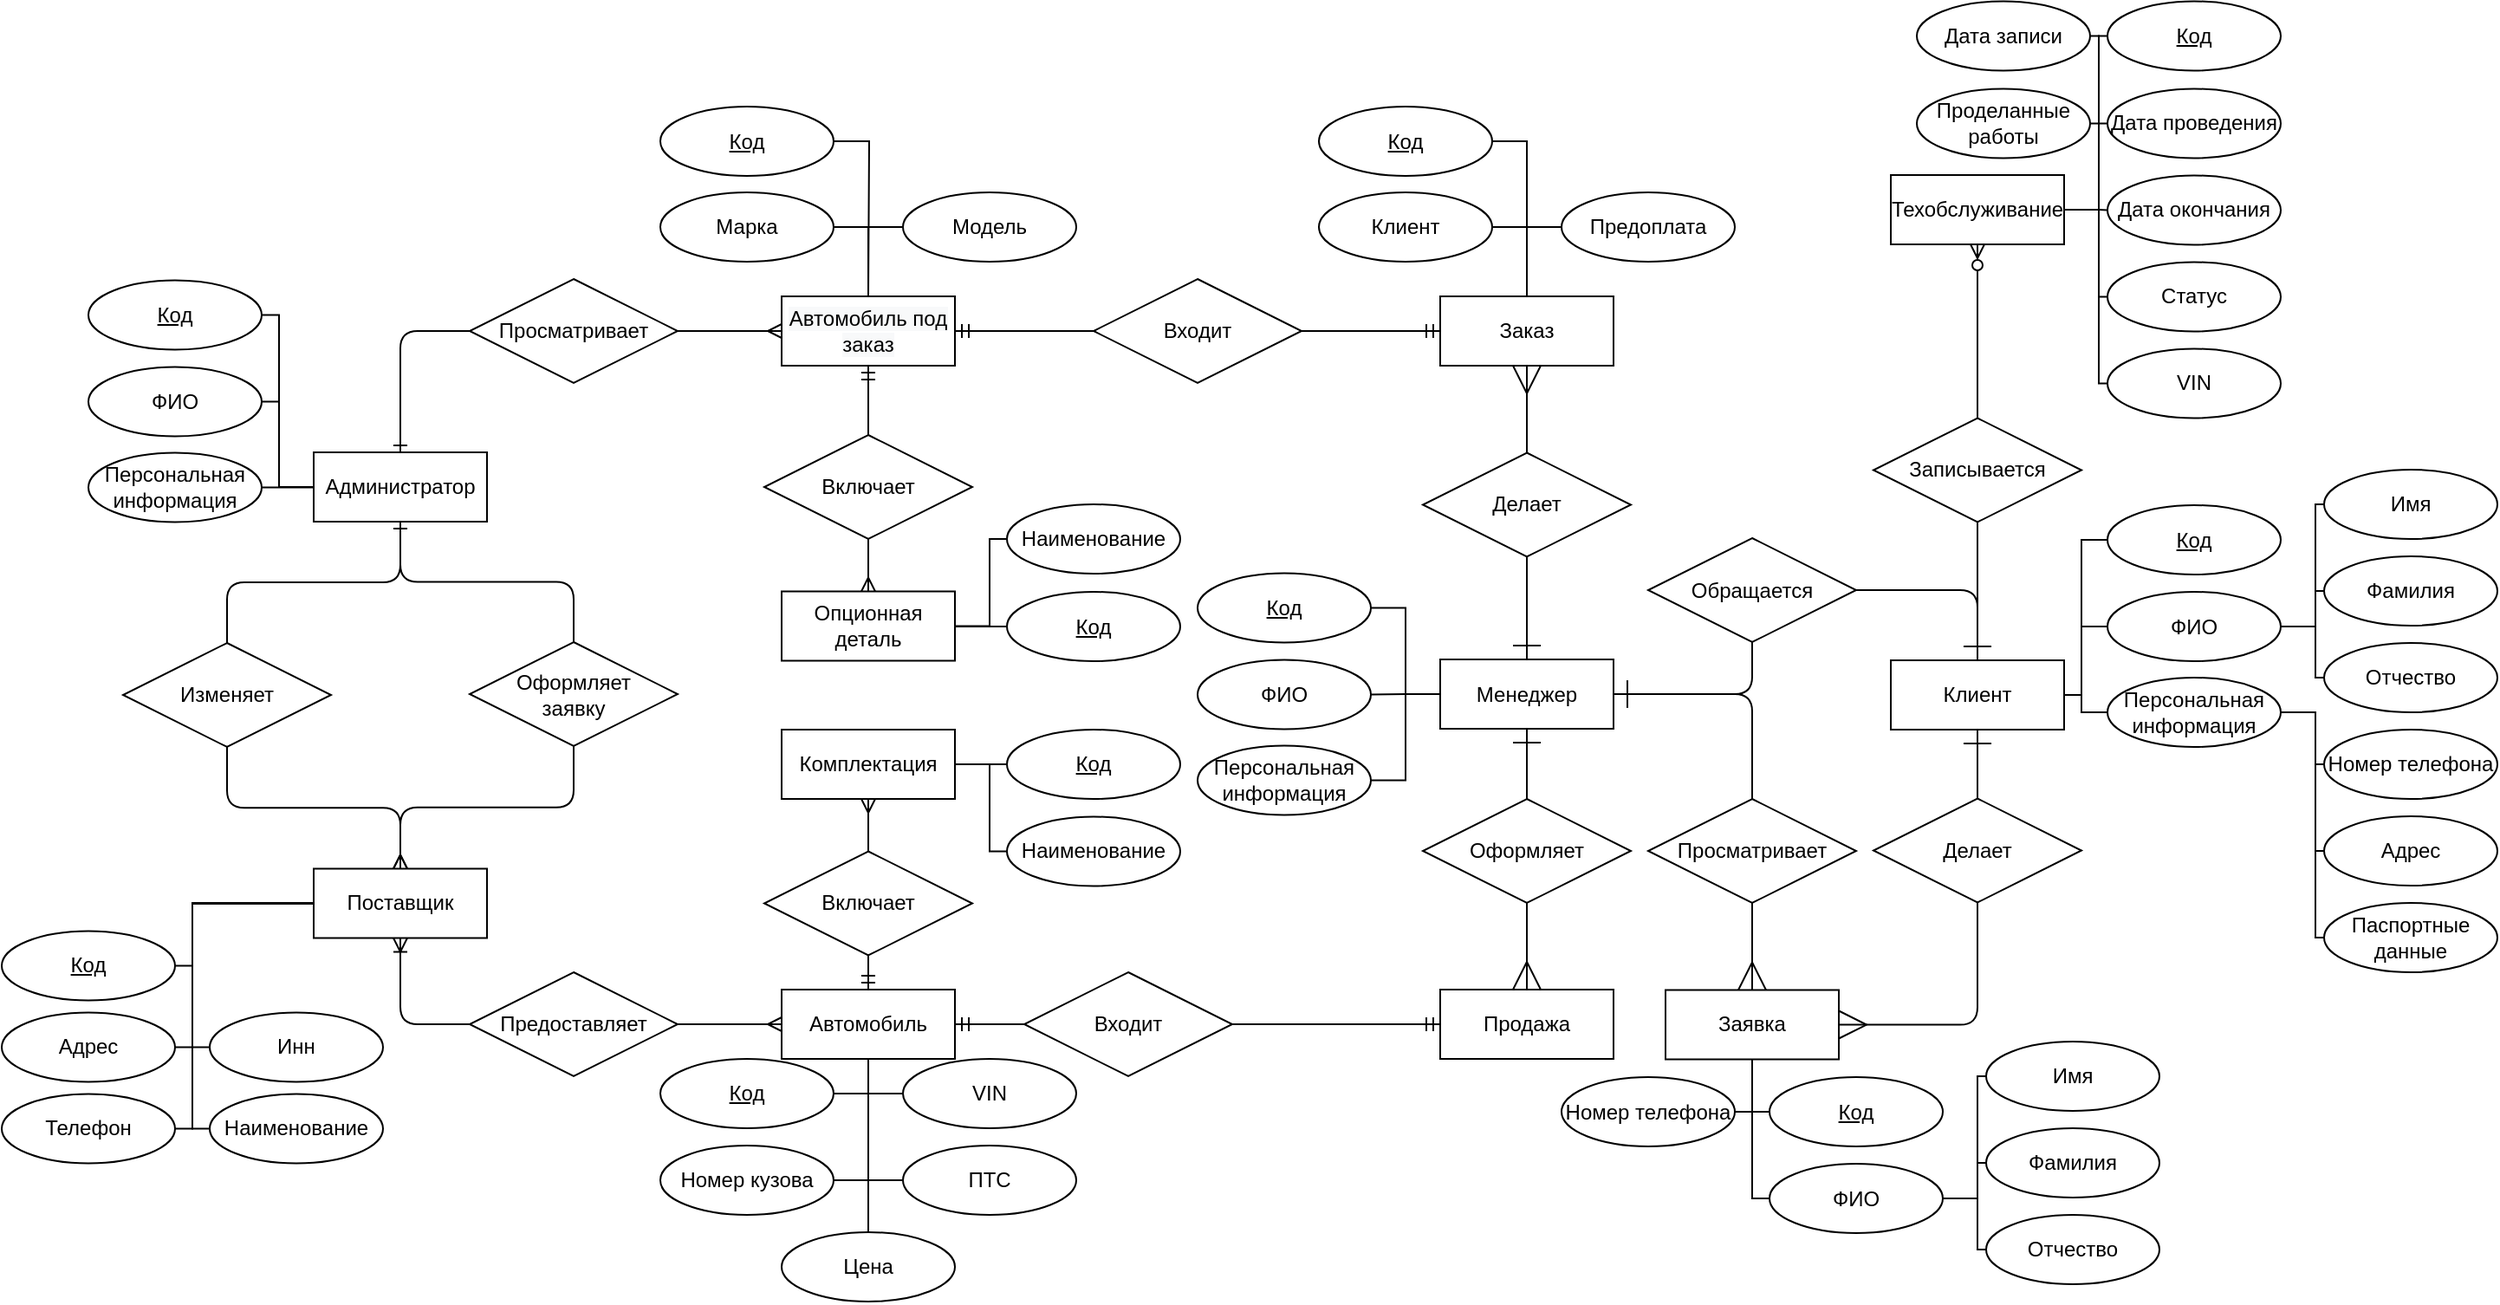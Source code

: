 <mxfile version="15.4.0" type="device"><diagram id="ALWnFSFDxSI6mUtTBAko" name="Страница 1"><mxGraphModel dx="331" dy="187" grid="1" gridSize="10" guides="1" tooltips="1" connect="1" arrows="1" fold="1" page="1" pageScale="1" pageWidth="1169" pageHeight="827" math="0" shadow="0"><root><mxCell id="0"/><mxCell id="1" parent="0"/><mxCell id="SjmI8JbHeb7wTxhlnqK1-2" value="Продажа" style="whiteSpace=wrap;html=1;align=center;" parent="1" vertex="1"><mxGeometry x="850" y="620" width="100" height="40" as="geometry"/></mxCell><mxCell id="SjmI8JbHeb7wTxhlnqK1-3" value="Автомобиль" style="whiteSpace=wrap;html=1;align=center;" parent="1" vertex="1"><mxGeometry x="470" y="620" width="100" height="40" as="geometry"/></mxCell><mxCell id="SjmI8JbHeb7wTxhlnqK1-4" value="Клиент" style="whiteSpace=wrap;html=1;align=center;" parent="1" vertex="1"><mxGeometry x="1110" y="430" width="100" height="40" as="geometry"/></mxCell><mxCell id="KIHThyB-hBRZf2NP37W9-91" value="" style="edgeStyle=orthogonalEdgeStyle;rounded=0;orthogonalLoop=1;jettySize=auto;html=1;endArrow=none;endFill=0;startSize=14;endSize=14;sourcePerimeterSpacing=8;targetPerimeterSpacing=8;strokeColor=default;exitX=0;exitY=0.5;exitDx=0;exitDy=0;entryX=1;entryY=0.5;entryDx=0;entryDy=0;" parent="1" source="SjmI8JbHeb7wTxhlnqK1-5" target="KIHThyB-hBRZf2NP37W9-90" edge="1"><mxGeometry relative="1" as="geometry"/></mxCell><mxCell id="KIHThyB-hBRZf2NP37W9-92" style="edgeStyle=orthogonalEdgeStyle;rounded=0;orthogonalLoop=1;jettySize=auto;html=1;endArrow=none;endFill=0;startSize=14;endSize=14;sourcePerimeterSpacing=8;targetPerimeterSpacing=8;strokeColor=default;entryX=1;entryY=0.5;entryDx=0;entryDy=0;exitX=0;exitY=0.5;exitDx=0;exitDy=0;" parent="1" source="SjmI8JbHeb7wTxhlnqK1-5" target="KIHThyB-hBRZf2NP37W9-88" edge="1"><mxGeometry relative="1" as="geometry"><mxPoint x="830" y="490" as="targetPoint"/></mxGeometry></mxCell><mxCell id="KIHThyB-hBRZf2NP37W9-93" style="edgeStyle=orthogonalEdgeStyle;rounded=0;orthogonalLoop=1;jettySize=auto;html=1;endArrow=none;endFill=0;startSize=14;endSize=14;sourcePerimeterSpacing=8;targetPerimeterSpacing=8;strokeColor=default;entryX=1;entryY=0.5;entryDx=0;entryDy=0;exitX=0;exitY=0.5;exitDx=0;exitDy=0;" parent="1" source="SjmI8JbHeb7wTxhlnqK1-5" target="KIHThyB-hBRZf2NP37W9-89" edge="1"><mxGeometry relative="1" as="geometry"><mxPoint x="830" y="430" as="targetPoint"/></mxGeometry></mxCell><mxCell id="SjmI8JbHeb7wTxhlnqK1-5" value="Менеджер" style="whiteSpace=wrap;html=1;align=center;" parent="1" vertex="1"><mxGeometry x="850" y="429.5" width="100" height="40" as="geometry"/></mxCell><mxCell id="SjmI8JbHeb7wTxhlnqK1-8" value="Опционная деталь" style="whiteSpace=wrap;html=1;align=center;" parent="1" vertex="1"><mxGeometry x="470" y="390.25" width="100" height="40" as="geometry"/></mxCell><mxCell id="SjmI8JbHeb7wTxhlnqK1-9" value="Поставщик" style="whiteSpace=wrap;html=1;align=center;" parent="1" vertex="1"><mxGeometry x="200" y="550.25" width="100" height="40" as="geometry"/></mxCell><mxCell id="SjmI8JbHeb7wTxhlnqK1-10" value="Администратор" style="whiteSpace=wrap;html=1;align=center;" parent="1" vertex="1"><mxGeometry x="200" y="310" width="100" height="40" as="geometry"/></mxCell><mxCell id="SjmI8JbHeb7wTxhlnqK1-11" value="Комплектация" style="whiteSpace=wrap;html=1;align=center;" parent="1" vertex="1"><mxGeometry x="470" y="470" width="100" height="40" as="geometry"/></mxCell><mxCell id="SjmI8JbHeb7wTxhlnqK1-13" value="Включает" style="shape=rhombus;perimeter=rhombusPerimeter;whiteSpace=wrap;html=1;align=center;" parent="1" vertex="1"><mxGeometry x="460" y="300" width="120" height="60" as="geometry"/></mxCell><mxCell id="SjmI8JbHeb7wTxhlnqK1-14" style="edgeStyle=orthogonalEdgeStyle;rounded=0;orthogonalLoop=1;jettySize=auto;html=1;entryX=0;entryY=0.5;entryDx=0;entryDy=0;startArrow=none;startFill=0;endArrow=none;endFill=0;" parent="1" source="SjmI8JbHeb7wTxhlnqK1-21" target="SjmI8JbHeb7wTxhlnqK1-28" edge="1"><mxGeometry relative="1" as="geometry"><Array as="points"><mxPoint x="1230" y="170"/><mxPoint x="1230" y="70"/></Array></mxGeometry></mxCell><mxCell id="SjmI8JbHeb7wTxhlnqK1-15" style="edgeStyle=orthogonalEdgeStyle;rounded=0;orthogonalLoop=1;jettySize=auto;html=1;entryX=0;entryY=0.5;entryDx=0;entryDy=0;startArrow=none;startFill=0;endArrow=none;endFill=0;" parent="1" source="SjmI8JbHeb7wTxhlnqK1-21" target="SjmI8JbHeb7wTxhlnqK1-26" edge="1"><mxGeometry relative="1" as="geometry"><Array as="points"><mxPoint x="1230" y="170"/><mxPoint x="1230" y="120"/></Array></mxGeometry></mxCell><mxCell id="SjmI8JbHeb7wTxhlnqK1-16" style="edgeStyle=orthogonalEdgeStyle;rounded=0;orthogonalLoop=1;jettySize=auto;html=1;startArrow=none;startFill=0;endArrow=none;endFill=0;" parent="1" source="SjmI8JbHeb7wTxhlnqK1-21" target="SjmI8JbHeb7wTxhlnqK1-27" edge="1"><mxGeometry relative="1" as="geometry"/></mxCell><mxCell id="SjmI8JbHeb7wTxhlnqK1-17" style="edgeStyle=orthogonalEdgeStyle;rounded=0;orthogonalLoop=1;jettySize=auto;html=1;entryX=0;entryY=0.5;entryDx=0;entryDy=0;startArrow=none;startFill=0;endArrow=none;endFill=0;" parent="1" source="SjmI8JbHeb7wTxhlnqK1-21" target="SjmI8JbHeb7wTxhlnqK1-24" edge="1"><mxGeometry relative="1" as="geometry"><Array as="points"><mxPoint x="1230" y="170"/><mxPoint x="1230" y="220"/></Array></mxGeometry></mxCell><mxCell id="SjmI8JbHeb7wTxhlnqK1-18" style="edgeStyle=orthogonalEdgeStyle;rounded=0;orthogonalLoop=1;jettySize=auto;html=1;entryX=0;entryY=0.5;entryDx=0;entryDy=0;startArrow=none;startFill=0;endArrow=none;endFill=0;" parent="1" source="SjmI8JbHeb7wTxhlnqK1-21" target="SjmI8JbHeb7wTxhlnqK1-25" edge="1"><mxGeometry relative="1" as="geometry"><Array as="points"><mxPoint x="1230" y="170"/><mxPoint x="1230" y="270"/></Array></mxGeometry></mxCell><mxCell id="SjmI8JbHeb7wTxhlnqK1-19" style="edgeStyle=orthogonalEdgeStyle;rounded=0;orthogonalLoop=1;jettySize=auto;html=1;entryX=1;entryY=0.5;entryDx=0;entryDy=0;startArrow=none;startFill=0;endArrow=none;endFill=0;" parent="1" source="SjmI8JbHeb7wTxhlnqK1-21" target="SjmI8JbHeb7wTxhlnqK1-29" edge="1"><mxGeometry relative="1" as="geometry"><Array as="points"><mxPoint x="1230" y="170"/><mxPoint x="1230" y="120"/></Array></mxGeometry></mxCell><mxCell id="SjmI8JbHeb7wTxhlnqK1-20" style="edgeStyle=orthogonalEdgeStyle;rounded=0;orthogonalLoop=1;jettySize=auto;html=1;entryX=1;entryY=0.5;entryDx=0;entryDy=0;endArrow=none;endFill=0;" parent="1" source="SjmI8JbHeb7wTxhlnqK1-21" target="SjmI8JbHeb7wTxhlnqK1-30" edge="1"><mxGeometry relative="1" as="geometry"><Array as="points"><mxPoint x="1230" y="170"/><mxPoint x="1230" y="70"/></Array></mxGeometry></mxCell><mxCell id="SjmI8JbHeb7wTxhlnqK1-21" value="Техобслуживание" style="whiteSpace=wrap;html=1;align=center;" parent="1" vertex="1"><mxGeometry x="1110" y="150" width="100" height="40" as="geometry"/></mxCell><mxCell id="SjmI8JbHeb7wTxhlnqK1-22" value="Записывается" style="shape=rhombus;perimeter=rhombusPerimeter;whiteSpace=wrap;html=1;align=center;" parent="1" vertex="1"><mxGeometry x="1100" y="290.25" width="120" height="60" as="geometry"/></mxCell><mxCell id="SjmI8JbHeb7wTxhlnqK1-24" value="Статус" style="ellipse;whiteSpace=wrap;html=1;align=center;" parent="1" vertex="1"><mxGeometry x="1235" y="200.25" width="100" height="40" as="geometry"/></mxCell><mxCell id="SjmI8JbHeb7wTxhlnqK1-25" value="VIN" style="ellipse;whiteSpace=wrap;html=1;align=center;" parent="1" vertex="1"><mxGeometry x="1235" y="250.25" width="100" height="40" as="geometry"/></mxCell><mxCell id="SjmI8JbHeb7wTxhlnqK1-26" value="Дата проведения" style="ellipse;whiteSpace=wrap;html=1;align=center;" parent="1" vertex="1"><mxGeometry x="1235" y="100.25" width="100" height="40" as="geometry"/></mxCell><mxCell id="SjmI8JbHeb7wTxhlnqK1-27" value="Дата окончания" style="ellipse;whiteSpace=wrap;html=1;align=center;" parent="1" vertex="1"><mxGeometry x="1235" y="150.25" width="100" height="40" as="geometry"/></mxCell><mxCell id="SjmI8JbHeb7wTxhlnqK1-28" value="Код" style="ellipse;whiteSpace=wrap;html=1;align=center;fontStyle=4;" parent="1" vertex="1"><mxGeometry x="1235" y="49.75" width="100" height="40" as="geometry"/></mxCell><mxCell id="SjmI8JbHeb7wTxhlnqK1-29" value="Проделанные работы" style="ellipse;whiteSpace=wrap;html=1;align=center;" parent="1" vertex="1"><mxGeometry x="1125" y="100.25" width="100" height="40" as="geometry"/></mxCell><mxCell id="SjmI8JbHeb7wTxhlnqK1-30" value="Дата записи" style="ellipse;whiteSpace=wrap;html=1;align=center;" parent="1" vertex="1"><mxGeometry x="1125" y="49.75" width="100" height="40" as="geometry"/></mxCell><mxCell id="SjmI8JbHeb7wTxhlnqK1-33" value="Входит" style="shape=rhombus;perimeter=rhombusPerimeter;whiteSpace=wrap;html=1;align=center;" parent="1" vertex="1"><mxGeometry x="610" y="610" width="120" height="60" as="geometry"/></mxCell><mxCell id="SjmI8JbHeb7wTxhlnqK1-34" value="" style="edgeStyle=entityRelationEdgeStyle;fontSize=12;html=1;endArrow=ERmandOne;entryX=1;entryY=0.5;entryDx=0;entryDy=0;exitX=0;exitY=0.5;exitDx=0;exitDy=0;" parent="1" source="SjmI8JbHeb7wTxhlnqK1-33" target="SjmI8JbHeb7wTxhlnqK1-3" edge="1"><mxGeometry width="100" height="100" relative="1" as="geometry"><mxPoint x="670" y="844" as="sourcePoint"/><mxPoint x="770" y="744" as="targetPoint"/></mxGeometry></mxCell><mxCell id="SjmI8JbHeb7wTxhlnqK1-35" value="" style="edgeStyle=entityRelationEdgeStyle;fontSize=12;html=1;endArrow=ERmandOne;entryX=0;entryY=0.5;entryDx=0;entryDy=0;exitX=1;exitY=0.5;exitDx=0;exitDy=0;" parent="1" source="SjmI8JbHeb7wTxhlnqK1-33" target="SjmI8JbHeb7wTxhlnqK1-2" edge="1"><mxGeometry width="100" height="100" relative="1" as="geometry"><mxPoint x="680" y="670.25" as="sourcePoint"/><mxPoint x="780" y="570.25" as="targetPoint"/></mxGeometry></mxCell><mxCell id="SjmI8JbHeb7wTxhlnqK1-36" value="Заказ" style="whiteSpace=wrap;html=1;align=center;" parent="1" vertex="1"><mxGeometry x="850" y="220" width="100" height="40" as="geometry"/></mxCell><mxCell id="SjmI8JbHeb7wTxhlnqK1-37" value="&#10;&#10;&lt;span style=&quot;color: rgb(0, 0, 0); font-family: helvetica; font-size: 12px; font-style: normal; font-weight: 400; letter-spacing: normal; text-align: center; text-indent: 0px; text-transform: none; word-spacing: 0px; background-color: rgb(248, 249, 250); display: inline; float: none;&quot;&gt;Автомобиль под заказ&lt;/span&gt;&#10;&#10;" style="whiteSpace=wrap;html=1;align=center;" parent="1" vertex="1"><mxGeometry x="470" y="220" width="100" height="40" as="geometry"/></mxCell><mxCell id="SjmI8JbHeb7wTxhlnqK1-38" value="Входит" style="shape=rhombus;perimeter=rhombusPerimeter;whiteSpace=wrap;html=1;align=center;" parent="1" vertex="1"><mxGeometry x="650" y="210" width="120" height="60" as="geometry"/></mxCell><mxCell id="SjmI8JbHeb7wTxhlnqK1-39" value="" style="edgeStyle=entityRelationEdgeStyle;fontSize=12;html=1;endArrow=ERmandOne;entryX=1;entryY=0.5;entryDx=0;entryDy=0;exitX=0;exitY=0.5;exitDx=0;exitDy=0;" parent="1" source="SjmI8JbHeb7wTxhlnqK1-38" target="SjmI8JbHeb7wTxhlnqK1-37" edge="1"><mxGeometry width="100" height="100" relative="1" as="geometry"><mxPoint x="675" y="384" as="sourcePoint"/><mxPoint x="775" y="284" as="targetPoint"/></mxGeometry></mxCell><mxCell id="SjmI8JbHeb7wTxhlnqK1-40" value="" style="edgeStyle=orthogonalEdgeStyle;fontSize=12;html=1;endArrow=ERmandOne;entryX=0;entryY=0.5;entryDx=0;entryDy=0;exitX=1;exitY=0.5;exitDx=0;exitDy=0;" parent="1" source="SjmI8JbHeb7wTxhlnqK1-38" target="SjmI8JbHeb7wTxhlnqK1-36" edge="1"><mxGeometry width="100" height="100" relative="1" as="geometry"><mxPoint x="685" y="394" as="sourcePoint"/><mxPoint x="785" y="294" as="targetPoint"/></mxGeometry></mxCell><mxCell id="SjmI8JbHeb7wTxhlnqK1-41" value="" style="fontSize=12;html=1;endArrow=ERmandOne;exitX=0.5;exitY=0;exitDx=0;exitDy=0;entryX=0.5;entryY=1;entryDx=0;entryDy=0;" parent="1" source="SjmI8JbHeb7wTxhlnqK1-13" target="SjmI8JbHeb7wTxhlnqK1-37" edge="1"><mxGeometry width="100" height="100" relative="1" as="geometry"><mxPoint x="430" y="239.5" as="sourcePoint"/><mxPoint x="440" y="286.25" as="targetPoint"/></mxGeometry></mxCell><mxCell id="SjmI8JbHeb7wTxhlnqK1-42" value="" style="fontSize=12;html=1;endArrow=ERmany;entryX=0.5;entryY=0;entryDx=0;entryDy=0;exitX=0.5;exitY=1;exitDx=0;exitDy=0;" parent="1" source="SjmI8JbHeb7wTxhlnqK1-13" target="SjmI8JbHeb7wTxhlnqK1-8" edge="1"><mxGeometry width="100" height="100" relative="1" as="geometry"><mxPoint x="270" y="396.25" as="sourcePoint"/><mxPoint x="370" y="296.25" as="targetPoint"/></mxGeometry></mxCell><mxCell id="SjmI8JbHeb7wTxhlnqK1-43" value="Включает" style="shape=rhombus;perimeter=rhombusPerimeter;whiteSpace=wrap;html=1;align=center;" parent="1" vertex="1"><mxGeometry x="460" y="540.25" width="120" height="60" as="geometry"/></mxCell><mxCell id="SjmI8JbHeb7wTxhlnqK1-44" value="" style="fontSize=12;html=1;endArrow=ERmandOne;exitX=0.5;exitY=1;exitDx=0;exitDy=0;entryX=0.5;entryY=0;entryDx=0;entryDy=0;" parent="1" source="SjmI8JbHeb7wTxhlnqK1-43" target="SjmI8JbHeb7wTxhlnqK1-3" edge="1"><mxGeometry width="100" height="100" relative="1" as="geometry"><mxPoint x="240" y="493.25" as="sourcePoint"/><mxPoint x="330" y="513.75" as="targetPoint"/></mxGeometry></mxCell><mxCell id="SjmI8JbHeb7wTxhlnqK1-45" value="" style="fontSize=12;html=1;endArrow=ERmany;entryX=0.5;entryY=1;entryDx=0;entryDy=0;exitX=0.5;exitY=0;exitDx=0;exitDy=0;" parent="1" source="SjmI8JbHeb7wTxhlnqK1-43" target="SjmI8JbHeb7wTxhlnqK1-11" edge="1"><mxGeometry width="100" height="100" relative="1" as="geometry"><mxPoint x="230" y="530" as="sourcePoint"/><mxPoint x="330" y="670" as="targetPoint"/></mxGeometry></mxCell><mxCell id="SjmI8JbHeb7wTxhlnqK1-46" value="Просматривает" style="shape=rhombus;perimeter=rhombusPerimeter;whiteSpace=wrap;html=1;align=center;" parent="1" vertex="1"><mxGeometry x="290" y="210" width="120" height="60" as="geometry"/></mxCell><mxCell id="SjmI8JbHeb7wTxhlnqK1-47" value="Оформляет&lt;br&gt;заявку" style="shape=rhombus;perimeter=rhombusPerimeter;whiteSpace=wrap;html=1;align=center;" parent="1" vertex="1"><mxGeometry x="290" y="419.5" width="120" height="60" as="geometry"/></mxCell><mxCell id="SjmI8JbHeb7wTxhlnqK1-48" value="Изменяет" style="shape=rhombus;perimeter=rhombusPerimeter;whiteSpace=wrap;html=1;align=center;" parent="1" vertex="1"><mxGeometry x="90" y="420" width="120" height="60" as="geometry"/></mxCell><mxCell id="SjmI8JbHeb7wTxhlnqK1-49" value="Предоставляет" style="shape=rhombus;perimeter=rhombusPerimeter;whiteSpace=wrap;html=1;align=center;" parent="1" vertex="1"><mxGeometry x="290" y="610" width="120" height="60" as="geometry"/></mxCell><mxCell id="SjmI8JbHeb7wTxhlnqK1-50" value="" style="edgeStyle=orthogonalEdgeStyle;fontSize=12;html=1;endArrow=ERoneToMany;entryX=0.5;entryY=1;entryDx=0;entryDy=0;exitX=0;exitY=0.5;exitDx=0;exitDy=0;" parent="1" source="SjmI8JbHeb7wTxhlnqK1-49" target="SjmI8JbHeb7wTxhlnqK1-9" edge="1"><mxGeometry width="100" height="100" relative="1" as="geometry"><mxPoint x="10" y="710" as="sourcePoint"/><mxPoint x="110" y="610" as="targetPoint"/></mxGeometry></mxCell><mxCell id="SjmI8JbHeb7wTxhlnqK1-51" value="" style="edgeStyle=orthogonalEdgeStyle;fontSize=12;html=1;endArrow=ERone;endFill=1;entryX=0.5;entryY=1;entryDx=0;entryDy=0;exitX=0.5;exitY=0;exitDx=0;exitDy=0;" parent="1" source="SjmI8JbHeb7wTxhlnqK1-48" target="SjmI8JbHeb7wTxhlnqK1-10" edge="1"><mxGeometry width="100" height="100" relative="1" as="geometry"><mxPoint x="160" y="419.75" as="sourcePoint"/><mxPoint x="260" y="319.75" as="targetPoint"/></mxGeometry></mxCell><mxCell id="SjmI8JbHeb7wTxhlnqK1-52" value="" style="edgeStyle=orthogonalEdgeStyle;fontSize=12;html=1;endArrow=ERone;endFill=1;entryX=0.5;entryY=1;entryDx=0;entryDy=0;" parent="1" source="SjmI8JbHeb7wTxhlnqK1-47" target="SjmI8JbHeb7wTxhlnqK1-10" edge="1"><mxGeometry width="100" height="100" relative="1" as="geometry"><mxPoint x="160" y="430" as="sourcePoint"/><mxPoint x="260" y="309.75" as="targetPoint"/></mxGeometry></mxCell><mxCell id="SjmI8JbHeb7wTxhlnqK1-54" value="" style="fontSize=12;html=1;endArrow=ERmany;entryX=0.5;entryY=0;entryDx=0;entryDy=0;exitX=0.5;exitY=1;exitDx=0;exitDy=0;edgeStyle=orthogonalEdgeStyle;" parent="1" source="SjmI8JbHeb7wTxhlnqK1-48" target="SjmI8JbHeb7wTxhlnqK1-9" edge="1"><mxGeometry width="100" height="100" relative="1" as="geometry"><mxPoint x="70" y="589.75" as="sourcePoint"/><mxPoint x="170" y="489.75" as="targetPoint"/></mxGeometry></mxCell><mxCell id="SjmI8JbHeb7wTxhlnqK1-55" value="" style="fontSize=12;html=1;endArrow=ERmany;exitX=0.5;exitY=1;exitDx=0;exitDy=0;edgeStyle=orthogonalEdgeStyle;entryX=0.5;entryY=0;entryDx=0;entryDy=0;" parent="1" source="SjmI8JbHeb7wTxhlnqK1-47" target="SjmI8JbHeb7wTxhlnqK1-9" edge="1"><mxGeometry width="100" height="100" relative="1" as="geometry"><mxPoint x="160" y="490" as="sourcePoint"/><mxPoint x="340" y="539.75" as="targetPoint"/></mxGeometry></mxCell><mxCell id="SjmI8JbHeb7wTxhlnqK1-56" value="" style="edgeStyle=orthogonalEdgeStyle;fontSize=12;html=1;endArrow=ERone;endFill=1;entryX=0.5;entryY=0;entryDx=0;entryDy=0;exitX=0;exitY=0.5;exitDx=0;exitDy=0;" parent="1" source="SjmI8JbHeb7wTxhlnqK1-46" target="SjmI8JbHeb7wTxhlnqK1-10" edge="1"><mxGeometry width="100" height="100" relative="1" as="geometry"><mxPoint x="220" y="389.75" as="sourcePoint"/><mxPoint x="120" y="270" as="targetPoint"/></mxGeometry></mxCell><mxCell id="SjmI8JbHeb7wTxhlnqK1-57" value="" style="fontSize=12;html=1;endArrow=ERmany;exitX=1;exitY=0.5;exitDx=0;exitDy=0;edgeStyle=orthogonalEdgeStyle;entryX=0;entryY=0.5;entryDx=0;entryDy=0;" parent="1" source="SjmI8JbHeb7wTxhlnqK1-46" target="SjmI8JbHeb7wTxhlnqK1-37" edge="1"><mxGeometry width="100" height="100" relative="1" as="geometry"><mxPoint x="480" y="284.75" as="sourcePoint"/><mxPoint x="380" y="375.25" as="targetPoint"/></mxGeometry></mxCell><mxCell id="SjmI8JbHeb7wTxhlnqK1-58" value="" style="fontSize=12;html=1;endArrow=ERmany;exitX=1;exitY=0.5;exitDx=0;exitDy=0;edgeStyle=orthogonalEdgeStyle;entryX=0;entryY=0.5;entryDx=0;entryDy=0;" parent="1" source="SjmI8JbHeb7wTxhlnqK1-49" target="SjmI8JbHeb7wTxhlnqK1-3" edge="1"><mxGeometry width="100" height="100" relative="1" as="geometry"><mxPoint x="350" y="639.5" as="sourcePoint"/><mxPoint x="440" y="639.5" as="targetPoint"/></mxGeometry></mxCell><mxCell id="KIHThyB-hBRZf2NP37W9-1" value="Оформляет" style="shape=rhombus;perimeter=rhombusPerimeter;whiteSpace=wrap;html=1;align=center;hachureGap=4;pointerEvents=0;" parent="1" vertex="1"><mxGeometry x="840" y="510" width="120" height="60" as="geometry"/></mxCell><mxCell id="KIHThyB-hBRZf2NP37W9-2" value="Делает" style="shape=rhombus;perimeter=rhombusPerimeter;whiteSpace=wrap;html=1;align=center;hachureGap=4;pointerEvents=0;" parent="1" vertex="1"><mxGeometry x="840" y="310.25" width="120" height="60" as="geometry"/></mxCell><mxCell id="KIHThyB-hBRZf2NP37W9-3" value="Обращается" style="shape=rhombus;perimeter=rhombusPerimeter;whiteSpace=wrap;html=1;align=center;hachureGap=4;pointerEvents=0;" parent="1" vertex="1"><mxGeometry x="970" y="359.5" width="120" height="60" as="geometry"/></mxCell><mxCell id="KIHThyB-hBRZf2NP37W9-4" value="Просматривает" style="shape=rhombus;perimeter=rhombusPerimeter;whiteSpace=wrap;html=1;align=center;hachureGap=4;pointerEvents=0;" parent="1" vertex="1"><mxGeometry x="970" y="510" width="120" height="60" as="geometry"/></mxCell><mxCell id="KIHThyB-hBRZf2NP37W9-5" value="Делает" style="shape=rhombus;perimeter=rhombusPerimeter;whiteSpace=wrap;html=1;align=center;hachureGap=4;pointerEvents=0;" parent="1" vertex="1"><mxGeometry x="1100" y="509.75" width="120" height="60" as="geometry"/></mxCell><mxCell id="KIHThyB-hBRZf2NP37W9-6" value="Заявка" style="whiteSpace=wrap;html=1;align=center;hachureGap=4;pointerEvents=0;" parent="1" vertex="1"><mxGeometry x="980" y="620.25" width="100" height="40" as="geometry"/></mxCell><mxCell id="KIHThyB-hBRZf2NP37W9-10" value="" style="fontSize=12;html=1;endArrow=ERone;endFill=1;startSize=14;endSize=14;sourcePerimeterSpacing=8;targetPerimeterSpacing=8;entryX=0.5;entryY=0;entryDx=0;entryDy=0;exitX=1;exitY=0.5;exitDx=0;exitDy=0;edgeStyle=orthogonalEdgeStyle;" parent="1" source="KIHThyB-hBRZf2NP37W9-3" target="SjmI8JbHeb7wTxhlnqK1-4" edge="1"><mxGeometry width="100" height="100" relative="1" as="geometry"><mxPoint x="1230" y="300" as="sourcePoint"/><mxPoint x="1330" y="200" as="targetPoint"/></mxGeometry></mxCell><mxCell id="KIHThyB-hBRZf2NP37W9-11" value="" style="edgeStyle=orthogonalEdgeStyle;fontSize=12;html=1;endArrow=ERone;endFill=1;startSize=14;endSize=14;sourcePerimeterSpacing=8;targetPerimeterSpacing=8;entryX=1;entryY=0.5;entryDx=0;entryDy=0;exitX=0.5;exitY=1;exitDx=0;exitDy=0;" parent="1" source="KIHThyB-hBRZf2NP37W9-3" target="SjmI8JbHeb7wTxhlnqK1-5" edge="1"><mxGeometry width="100" height="100" relative="1" as="geometry"><mxPoint x="1230" y="490" as="sourcePoint"/><mxPoint x="1330" y="390" as="targetPoint"/></mxGeometry></mxCell><mxCell id="KIHThyB-hBRZf2NP37W9-12" value="" style="fontSize=12;html=1;endArrow=ERzeroToMany;endFill=1;entryX=0.5;entryY=1;entryDx=0;entryDy=0;exitX=0.5;exitY=0;exitDx=0;exitDy=0;" parent="1" source="SjmI8JbHeb7wTxhlnqK1-22" target="SjmI8JbHeb7wTxhlnqK1-21" edge="1"><mxGeometry width="100" height="100" relative="1" as="geometry"><mxPoint x="1430" y="429.75" as="sourcePoint"/><mxPoint x="1360" y="429.75" as="targetPoint"/></mxGeometry></mxCell><mxCell id="KIHThyB-hBRZf2NP37W9-13" value="" style="fontSize=12;html=1;endArrow=ERone;endFill=1;startSize=14;endSize=14;sourcePerimeterSpacing=8;targetPerimeterSpacing=8;entryX=1;entryY=0.5;entryDx=0;entryDy=0;exitX=0.5;exitY=0;exitDx=0;exitDy=0;edgeStyle=orthogonalEdgeStyle;" parent="1" source="KIHThyB-hBRZf2NP37W9-4" target="SjmI8JbHeb7wTxhlnqK1-5" edge="1"><mxGeometry width="100" height="100" relative="1" as="geometry"><mxPoint x="1240" y="459.5" as="sourcePoint"/><mxPoint x="1010" y="459.5" as="targetPoint"/></mxGeometry></mxCell><mxCell id="KIHThyB-hBRZf2NP37W9-14" value="" style="fontSize=12;html=1;endArrow=ERone;endFill=1;startSize=14;endSize=14;sourcePerimeterSpacing=8;targetPerimeterSpacing=8;entryX=0.5;entryY=1;entryDx=0;entryDy=0;edgeStyle=orthogonalEdgeStyle;exitX=0.5;exitY=0;exitDx=0;exitDy=0;" parent="1" source="KIHThyB-hBRZf2NP37W9-1" target="SjmI8JbHeb7wTxhlnqK1-5" edge="1"><mxGeometry width="100" height="100" relative="1" as="geometry"><mxPoint x="810" y="510" as="sourcePoint"/><mxPoint x="960" y="459.5" as="targetPoint"/></mxGeometry></mxCell><mxCell id="KIHThyB-hBRZf2NP37W9-15" value="" style="fontSize=12;html=1;endArrow=ERone;endFill=1;startSize=14;endSize=14;sourcePerimeterSpacing=8;targetPerimeterSpacing=8;entryX=0.5;entryY=0;entryDx=0;entryDy=0;edgeStyle=orthogonalEdgeStyle;exitX=0.5;exitY=1;exitDx=0;exitDy=0;" parent="1" source="KIHThyB-hBRZf2NP37W9-2" target="SjmI8JbHeb7wTxhlnqK1-5" edge="1"><mxGeometry width="100" height="100" relative="1" as="geometry"><mxPoint x="910" y="540.25" as="sourcePoint"/><mxPoint x="910" y="479.5" as="targetPoint"/></mxGeometry></mxCell><mxCell id="KIHThyB-hBRZf2NP37W9-16" value="" style="fontSize=12;html=1;endArrow=ERmany;startSize=14;endSize=14;sourcePerimeterSpacing=8;targetPerimeterSpacing=8;exitX=0.5;exitY=1;exitDx=0;exitDy=0;entryX=0.5;entryY=0;entryDx=0;entryDy=0;" parent="1" source="KIHThyB-hBRZf2NP37W9-4" target="KIHThyB-hBRZf2NP37W9-6" edge="1"><mxGeometry width="100" height="100" relative="1" as="geometry"><mxPoint x="920" y="790.25" as="sourcePoint"/><mxPoint x="1020" y="690.25" as="targetPoint"/></mxGeometry></mxCell><mxCell id="KIHThyB-hBRZf2NP37W9-17" value="" style="fontSize=12;html=1;endArrow=ERmany;startSize=14;endSize=14;sourcePerimeterSpacing=8;targetPerimeterSpacing=8;entryX=1;entryY=0.5;entryDx=0;entryDy=0;exitX=0.5;exitY=1;exitDx=0;exitDy=0;edgeStyle=orthogonalEdgeStyle;" parent="1" source="KIHThyB-hBRZf2NP37W9-5" target="KIHThyB-hBRZf2NP37W9-6" edge="1"><mxGeometry width="100" height="100" relative="1" as="geometry"><mxPoint x="1230" y="710" as="sourcePoint"/><mxPoint x="1330" y="610" as="targetPoint"/></mxGeometry></mxCell><mxCell id="KIHThyB-hBRZf2NP37W9-18" value="" style="edgeStyle=orthogonalEdgeStyle;fontSize=12;html=1;endArrow=ERone;endFill=1;startSize=14;endSize=14;sourcePerimeterSpacing=8;targetPerimeterSpacing=8;entryX=0.5;entryY=1;entryDx=0;entryDy=0;exitX=0.5;exitY=0;exitDx=0;exitDy=0;" parent="1" source="KIHThyB-hBRZf2NP37W9-5" target="SjmI8JbHeb7wTxhlnqK1-4" edge="1"><mxGeometry width="100" height="100" relative="1" as="geometry"><mxPoint x="1270" y="460" as="sourcePoint"/><mxPoint x="1340" y="459.5" as="targetPoint"/></mxGeometry></mxCell><mxCell id="KIHThyB-hBRZf2NP37W9-19" value="" style="fontSize=12;html=1;endArrow=ERmany;startSize=14;endSize=14;sourcePerimeterSpacing=8;targetPerimeterSpacing=8;exitX=0.5;exitY=1;exitDx=0;exitDy=0;entryX=0.5;entryY=0;entryDx=0;entryDy=0;" parent="1" source="KIHThyB-hBRZf2NP37W9-1" target="SjmI8JbHeb7wTxhlnqK1-2" edge="1"><mxGeometry width="100" height="100" relative="1" as="geometry"><mxPoint x="1040" y="580" as="sourcePoint"/><mxPoint x="1040" y="630.25" as="targetPoint"/></mxGeometry></mxCell><mxCell id="KIHThyB-hBRZf2NP37W9-20" value="" style="fontSize=12;html=1;endArrow=ERmany;startSize=14;endSize=14;sourcePerimeterSpacing=8;targetPerimeterSpacing=8;exitX=0.5;exitY=0;exitDx=0;exitDy=0;entryX=0.5;entryY=1;entryDx=0;entryDy=0;" parent="1" source="KIHThyB-hBRZf2NP37W9-2" target="SjmI8JbHeb7wTxhlnqK1-36" edge="1"><mxGeometry width="100" height="100" relative="1" as="geometry"><mxPoint x="970" y="260" as="sourcePoint"/><mxPoint x="970" y="310.25" as="targetPoint"/></mxGeometry></mxCell><mxCell id="KIHThyB-hBRZf2NP37W9-21" value="" style="edgeStyle=orthogonalEdgeStyle;fontSize=12;html=1;endArrow=ERone;endFill=1;startSize=14;endSize=14;sourcePerimeterSpacing=8;targetPerimeterSpacing=8;entryX=0.5;entryY=0;entryDx=0;entryDy=0;exitX=0.5;exitY=1;exitDx=0;exitDy=0;" parent="1" source="SjmI8JbHeb7wTxhlnqK1-22" target="SjmI8JbHeb7wTxhlnqK1-4" edge="1"><mxGeometry width="100" height="100" relative="1" as="geometry"><mxPoint x="1220" y="519.75" as="sourcePoint"/><mxPoint x="1220" y="360" as="targetPoint"/></mxGeometry></mxCell><mxCell id="KIHThyB-hBRZf2NP37W9-30" style="edgeStyle=orthogonalEdgeStyle;rounded=0;orthogonalLoop=1;jettySize=auto;html=1;endArrow=none;endFill=0;startSize=14;endSize=14;sourcePerimeterSpacing=8;targetPerimeterSpacing=8;strokeColor=default;exitX=0;exitY=0.5;exitDx=0;exitDy=0;entryX=0;entryY=0.5;entryDx=0;entryDy=0;" parent="1" source="KIHThyB-hBRZf2NP37W9-23" target="SjmI8JbHeb7wTxhlnqK1-9" edge="1"><mxGeometry relative="1" as="geometry"><mxPoint x="140" y="610" as="targetPoint"/><Array as="points"><mxPoint x="130" y="653"/><mxPoint x="130" y="570"/></Array></mxGeometry></mxCell><mxCell id="KIHThyB-hBRZf2NP37W9-23" value="Инн" style="ellipse;whiteSpace=wrap;html=1;align=center;" parent="1" vertex="1"><mxGeometry x="140" y="633.25" width="100" height="40" as="geometry"/></mxCell><mxCell id="KIHThyB-hBRZf2NP37W9-28" style="edgeStyle=orthogonalEdgeStyle;rounded=0;orthogonalLoop=1;jettySize=auto;html=1;endArrow=none;startSize=14;endSize=14;sourcePerimeterSpacing=8;targetPerimeterSpacing=8;strokeColor=default;endFill=0;exitX=1;exitY=0.5;exitDx=0;exitDy=0;entryX=0;entryY=0.5;entryDx=0;entryDy=0;" parent="1" source="KIHThyB-hBRZf2NP37W9-24" target="SjmI8JbHeb7wTxhlnqK1-9" edge="1"><mxGeometry relative="1" as="geometry"><Array as="points"><mxPoint x="130" y="606"/><mxPoint x="130" y="570"/></Array></mxGeometry></mxCell><mxCell id="KIHThyB-hBRZf2NP37W9-24" value="Код" style="ellipse;whiteSpace=wrap;html=1;align=center;fontStyle=4;" parent="1" vertex="1"><mxGeometry x="20" y="586.25" width="100" height="40" as="geometry"/></mxCell><mxCell id="KIHThyB-hBRZf2NP37W9-32" value="" style="edgeStyle=orthogonalEdgeStyle;rounded=0;orthogonalLoop=1;jettySize=auto;html=1;endArrow=none;endFill=0;startSize=14;endSize=14;sourcePerimeterSpacing=8;targetPerimeterSpacing=8;strokeColor=default;exitX=1;exitY=0.5;exitDx=0;exitDy=0;entryX=0;entryY=0.5;entryDx=0;entryDy=0;" parent="1" source="KIHThyB-hBRZf2NP37W9-25" target="SjmI8JbHeb7wTxhlnqK1-9" edge="1"><mxGeometry relative="1" as="geometry"><Array as="points"><mxPoint x="130" y="653"/><mxPoint x="130" y="570"/></Array></mxGeometry></mxCell><mxCell id="KIHThyB-hBRZf2NP37W9-25" value="Адрес" style="ellipse;whiteSpace=wrap;html=1;align=center;" parent="1" vertex="1"><mxGeometry x="20" y="633.25" width="100" height="40" as="geometry"/></mxCell><mxCell id="KIHThyB-hBRZf2NP37W9-33" value="" style="edgeStyle=orthogonalEdgeStyle;rounded=0;orthogonalLoop=1;jettySize=auto;html=1;endArrow=none;endFill=0;startSize=14;endSize=14;sourcePerimeterSpacing=8;targetPerimeterSpacing=8;strokeColor=default;exitX=1;exitY=0.5;exitDx=0;exitDy=0;entryX=0;entryY=0.5;entryDx=0;entryDy=0;" parent="1" source="KIHThyB-hBRZf2NP37W9-26" target="SjmI8JbHeb7wTxhlnqK1-9" edge="1"><mxGeometry relative="1" as="geometry"><mxPoint x="120" y="740" as="targetPoint"/><Array as="points"><mxPoint x="130" y="700"/><mxPoint x="130" y="570"/></Array></mxGeometry></mxCell><mxCell id="KIHThyB-hBRZf2NP37W9-26" value="Телефон" style="ellipse;whiteSpace=wrap;html=1;align=center;" parent="1" vertex="1"><mxGeometry x="20" y="680.25" width="100" height="40" as="geometry"/></mxCell><mxCell id="KIHThyB-hBRZf2NP37W9-31" style="edgeStyle=orthogonalEdgeStyle;rounded=0;orthogonalLoop=1;jettySize=auto;html=1;endArrow=none;endFill=0;startSize=14;endSize=14;sourcePerimeterSpacing=8;targetPerimeterSpacing=8;strokeColor=default;exitX=0;exitY=0.5;exitDx=0;exitDy=0;" parent="1" source="KIHThyB-hBRZf2NP37W9-27" edge="1"><mxGeometry relative="1" as="geometry"><mxPoint x="200" y="570" as="targetPoint"/><Array as="points"><mxPoint x="130" y="700"/><mxPoint x="130" y="570"/></Array></mxGeometry></mxCell><mxCell id="KIHThyB-hBRZf2NP37W9-27" value="Наименование" style="ellipse;whiteSpace=wrap;html=1;align=center;" parent="1" vertex="1"><mxGeometry x="140" y="680.25" width="100" height="40" as="geometry"/></mxCell><mxCell id="KIHThyB-hBRZf2NP37W9-40" value="" style="edgeStyle=orthogonalEdgeStyle;rounded=0;orthogonalLoop=1;jettySize=auto;html=1;endArrow=none;endFill=0;startSize=14;endSize=14;sourcePerimeterSpacing=8;targetPerimeterSpacing=8;strokeColor=default;exitX=0;exitY=0.5;exitDx=0;exitDy=0;entryX=1;entryY=0.5;entryDx=0;entryDy=0;" parent="1" source="KIHThyB-hBRZf2NP37W9-34" target="SjmI8JbHeb7wTxhlnqK1-11" edge="1"><mxGeometry relative="1" as="geometry"/></mxCell><mxCell id="KIHThyB-hBRZf2NP37W9-34" value="Код" style="ellipse;whiteSpace=wrap;html=1;align=center;fontStyle=4;" parent="1" vertex="1"><mxGeometry x="600" y="470" width="100" height="40" as="geometry"/></mxCell><mxCell id="KIHThyB-hBRZf2NP37W9-41" value="" style="edgeStyle=orthogonalEdgeStyle;rounded=0;orthogonalLoop=1;jettySize=auto;html=1;endArrow=none;endFill=0;startSize=14;endSize=14;sourcePerimeterSpacing=8;targetPerimeterSpacing=8;strokeColor=default;entryX=1;entryY=0.5;entryDx=0;entryDy=0;exitX=0;exitY=0.5;exitDx=0;exitDy=0;" parent="1" source="KIHThyB-hBRZf2NP37W9-35" target="SjmI8JbHeb7wTxhlnqK1-11" edge="1"><mxGeometry relative="1" as="geometry"><mxPoint x="580" y="510" as="targetPoint"/><Array as="points"><mxPoint x="590" y="540"/><mxPoint x="590" y="490"/></Array></mxGeometry></mxCell><mxCell id="KIHThyB-hBRZf2NP37W9-35" value="Наименование" style="ellipse;whiteSpace=wrap;html=1;align=center;" parent="1" vertex="1"><mxGeometry x="600" y="520.25" width="100" height="40" as="geometry"/></mxCell><mxCell id="KIHThyB-hBRZf2NP37W9-38" style="edgeStyle=orthogonalEdgeStyle;rounded=0;orthogonalLoop=1;jettySize=auto;html=1;endArrow=none;endFill=0;startSize=14;endSize=14;sourcePerimeterSpacing=8;targetPerimeterSpacing=8;strokeColor=default;exitX=0;exitY=0.5;exitDx=0;exitDy=0;" parent="1" source="KIHThyB-hBRZf2NP37W9-36" edge="1"><mxGeometry relative="1" as="geometry"><mxPoint x="570" y="410" as="targetPoint"/><Array as="points"/></mxGeometry></mxCell><mxCell id="KIHThyB-hBRZf2NP37W9-36" value="Код" style="ellipse;whiteSpace=wrap;html=1;align=center;fontStyle=4;" parent="1" vertex="1"><mxGeometry x="600" y="390.5" width="100" height="40" as="geometry"/></mxCell><mxCell id="KIHThyB-hBRZf2NP37W9-39" value="" style="edgeStyle=orthogonalEdgeStyle;rounded=0;orthogonalLoop=1;jettySize=auto;html=1;endArrow=none;endFill=0;startSize=14;endSize=14;sourcePerimeterSpacing=8;targetPerimeterSpacing=8;strokeColor=default;entryX=0;entryY=0.5;entryDx=0;entryDy=0;exitX=1;exitY=0.5;exitDx=0;exitDy=0;" parent="1" source="SjmI8JbHeb7wTxhlnqK1-8" target="KIHThyB-hBRZf2NP37W9-37" edge="1"><mxGeometry relative="1" as="geometry"><Array as="points"><mxPoint x="590" y="410"/><mxPoint x="590" y="360"/></Array></mxGeometry></mxCell><mxCell id="KIHThyB-hBRZf2NP37W9-37" value="Наименование" style="ellipse;whiteSpace=wrap;html=1;align=center;" parent="1" vertex="1"><mxGeometry x="600" y="340" width="100" height="40" as="geometry"/></mxCell><mxCell id="KIHThyB-hBRZf2NP37W9-50" value="" style="edgeStyle=orthogonalEdgeStyle;rounded=0;orthogonalLoop=1;jettySize=auto;html=1;endArrow=none;endFill=0;startSize=14;endSize=14;sourcePerimeterSpacing=8;targetPerimeterSpacing=8;strokeColor=default;exitX=1;exitY=0.5;exitDx=0;exitDy=0;" parent="1" source="KIHThyB-hBRZf2NP37W9-43" edge="1"><mxGeometry relative="1" as="geometry"><mxPoint x="520" y="220" as="targetPoint"/></mxGeometry></mxCell><mxCell id="KIHThyB-hBRZf2NP37W9-43" value="Код" style="ellipse;whiteSpace=wrap;html=1;align=center;fontStyle=4;" parent="1" vertex="1"><mxGeometry x="400" y="110.5" width="100" height="40" as="geometry"/></mxCell><mxCell id="KIHThyB-hBRZf2NP37W9-47" style="edgeStyle=orthogonalEdgeStyle;rounded=0;orthogonalLoop=1;jettySize=auto;html=1;endArrow=none;endFill=0;startSize=14;endSize=14;sourcePerimeterSpacing=8;targetPerimeterSpacing=8;strokeColor=default;exitX=1;exitY=0.5;exitDx=0;exitDy=0;entryX=0.5;entryY=0;entryDx=0;entryDy=0;" parent="1" source="KIHThyB-hBRZf2NP37W9-44" target="SjmI8JbHeb7wTxhlnqK1-37" edge="1"><mxGeometry relative="1" as="geometry"/></mxCell><mxCell id="KIHThyB-hBRZf2NP37W9-44" value="Марка" style="ellipse;whiteSpace=wrap;html=1;align=center;" parent="1" vertex="1"><mxGeometry x="400" y="160" width="100" height="40" as="geometry"/></mxCell><mxCell id="KIHThyB-hBRZf2NP37W9-48" style="edgeStyle=orthogonalEdgeStyle;rounded=0;orthogonalLoop=1;jettySize=auto;html=1;endArrow=none;endFill=0;startSize=14;endSize=14;sourcePerimeterSpacing=8;targetPerimeterSpacing=8;strokeColor=default;exitX=0;exitY=0.5;exitDx=0;exitDy=0;entryX=0.5;entryY=0;entryDx=0;entryDy=0;" parent="1" source="KIHThyB-hBRZf2NP37W9-45" target="SjmI8JbHeb7wTxhlnqK1-37" edge="1"><mxGeometry relative="1" as="geometry"><mxPoint x="530" y="180" as="targetPoint"/></mxGeometry></mxCell><mxCell id="KIHThyB-hBRZf2NP37W9-45" value="Модель" style="ellipse;whiteSpace=wrap;html=1;align=center;" parent="1" vertex="1"><mxGeometry x="540" y="160" width="100" height="40" as="geometry"/></mxCell><mxCell id="KIHThyB-hBRZf2NP37W9-51" value="Код" style="ellipse;whiteSpace=wrap;html=1;align=center;fontStyle=4;" parent="1" vertex="1"><mxGeometry x="780" y="110.5" width="100" height="40" as="geometry"/></mxCell><mxCell id="KIHThyB-hBRZf2NP37W9-52" value="Клиент" style="ellipse;whiteSpace=wrap;html=1;align=center;" parent="1" vertex="1"><mxGeometry x="780" y="160" width="100" height="40" as="geometry"/></mxCell><mxCell id="KIHThyB-hBRZf2NP37W9-54" style="edgeStyle=orthogonalEdgeStyle;rounded=0;orthogonalLoop=1;jettySize=auto;html=1;entryX=0.5;entryY=0;entryDx=0;entryDy=0;endArrow=none;endFill=0;startSize=14;endSize=14;sourcePerimeterSpacing=8;targetPerimeterSpacing=8;strokeColor=default;exitX=0;exitY=0.5;exitDx=0;exitDy=0;" parent="1" source="KIHThyB-hBRZf2NP37W9-53" target="SjmI8JbHeb7wTxhlnqK1-36" edge="1"><mxGeometry relative="1" as="geometry"/></mxCell><mxCell id="KIHThyB-hBRZf2NP37W9-53" value="Предоплата" style="ellipse;whiteSpace=wrap;html=1;align=center;hachureGap=4;pointerEvents=0;" parent="1" vertex="1"><mxGeometry x="920" y="160" width="100" height="40" as="geometry"/></mxCell><mxCell id="KIHThyB-hBRZf2NP37W9-55" style="edgeStyle=orthogonalEdgeStyle;rounded=0;orthogonalLoop=1;jettySize=auto;html=1;entryX=1;entryY=0.5;entryDx=0;entryDy=0;endArrow=none;endFill=0;startSize=14;endSize=14;sourcePerimeterSpacing=8;targetPerimeterSpacing=8;strokeColor=default;exitX=0.5;exitY=0;exitDx=0;exitDy=0;" parent="1" source="SjmI8JbHeb7wTxhlnqK1-36" target="KIHThyB-hBRZf2NP37W9-52" edge="1"><mxGeometry relative="1" as="geometry"/></mxCell><mxCell id="KIHThyB-hBRZf2NP37W9-56" style="edgeStyle=orthogonalEdgeStyle;rounded=0;orthogonalLoop=1;jettySize=auto;html=1;entryX=1;entryY=0.5;entryDx=0;entryDy=0;endArrow=none;endFill=0;startSize=14;endSize=14;sourcePerimeterSpacing=8;targetPerimeterSpacing=8;strokeColor=default;exitX=0.5;exitY=0;exitDx=0;exitDy=0;" parent="1" source="SjmI8JbHeb7wTxhlnqK1-36" target="KIHThyB-hBRZf2NP37W9-51" edge="1"><mxGeometry relative="1" as="geometry"/></mxCell><mxCell id="KIHThyB-hBRZf2NP37W9-58" style="edgeStyle=orthogonalEdgeStyle;rounded=0;orthogonalLoop=1;jettySize=auto;html=1;startArrow=none;startFill=0;endArrow=none;endFill=0;" parent="1" source="KIHThyB-hBRZf2NP37W9-61" target="KIHThyB-hBRZf2NP37W9-66" edge="1"><mxGeometry relative="1" as="geometry"><Array as="points"><mxPoint x="1355" y="460"/><mxPoint x="1355" y="540"/></Array></mxGeometry></mxCell><mxCell id="KIHThyB-hBRZf2NP37W9-59" style="edgeStyle=orthogonalEdgeStyle;rounded=0;orthogonalLoop=1;jettySize=auto;html=1;startArrow=none;startFill=0;endArrow=none;endFill=0;" parent="1" source="KIHThyB-hBRZf2NP37W9-61" target="KIHThyB-hBRZf2NP37W9-65" edge="1"><mxGeometry relative="1" as="geometry"/></mxCell><mxCell id="KIHThyB-hBRZf2NP37W9-60" style="edgeStyle=orthogonalEdgeStyle;rounded=0;orthogonalLoop=1;jettySize=auto;html=1;entryX=0;entryY=0.5;entryDx=0;entryDy=0;startArrow=none;startFill=0;endArrow=none;endFill=0;" parent="1" source="KIHThyB-hBRZf2NP37W9-61" target="KIHThyB-hBRZf2NP37W9-72" edge="1"><mxGeometry relative="1" as="geometry"><Array as="points"><mxPoint x="1355" y="460"/><mxPoint x="1355" y="590"/></Array></mxGeometry></mxCell><mxCell id="KIHThyB-hBRZf2NP37W9-75" value="" style="edgeStyle=orthogonalEdgeStyle;rounded=0;orthogonalLoop=1;jettySize=auto;html=1;endArrow=none;endFill=0;startSize=14;endSize=14;sourcePerimeterSpacing=8;targetPerimeterSpacing=8;strokeColor=default;exitX=0;exitY=0.5;exitDx=0;exitDy=0;entryX=1;entryY=0.5;entryDx=0;entryDy=0;" parent="1" source="KIHThyB-hBRZf2NP37W9-61" target="SjmI8JbHeb7wTxhlnqK1-4" edge="1"><mxGeometry relative="1" as="geometry"><Array as="points"><mxPoint x="1220" y="460"/><mxPoint x="1220" y="450"/></Array></mxGeometry></mxCell><mxCell id="KIHThyB-hBRZf2NP37W9-61" value="Персональная информация" style="ellipse;whiteSpace=wrap;html=1;align=center;" parent="1" vertex="1"><mxGeometry x="1235" y="440" width="100" height="40" as="geometry"/></mxCell><mxCell id="KIHThyB-hBRZf2NP37W9-62" style="edgeStyle=orthogonalEdgeStyle;rounded=0;orthogonalLoop=1;jettySize=auto;html=1;startArrow=none;startFill=0;endArrow=none;endFill=0;entryX=0;entryY=0.5;entryDx=0;entryDy=0;" parent="1" target="KIHThyB-hBRZf2NP37W9-67" edge="1"><mxGeometry relative="1" as="geometry"><mxPoint x="1335" y="410.5" as="sourcePoint"/><Array as="points"><mxPoint x="1355" y="411"/><mxPoint x="1355" y="390"/></Array></mxGeometry></mxCell><mxCell id="KIHThyB-hBRZf2NP37W9-63" style="edgeStyle=orthogonalEdgeStyle;rounded=0;orthogonalLoop=1;jettySize=auto;html=1;startArrow=none;startFill=0;endArrow=none;endFill=0;entryX=0;entryY=0.5;entryDx=0;entryDy=0;" parent="1" target="KIHThyB-hBRZf2NP37W9-68" edge="1"><mxGeometry relative="1" as="geometry"><mxPoint x="1335" y="410.5" as="sourcePoint"/><Array as="points"><mxPoint x="1355" y="411"/><mxPoint x="1355" y="440"/></Array></mxGeometry></mxCell><mxCell id="KIHThyB-hBRZf2NP37W9-64" style="edgeStyle=orthogonalEdgeStyle;rounded=0;orthogonalLoop=1;jettySize=auto;html=1;entryX=0;entryY=0.5;entryDx=0;entryDy=0;startArrow=none;startFill=0;endArrow=none;endFill=0;" parent="1" target="KIHThyB-hBRZf2NP37W9-69" edge="1"><mxGeometry relative="1" as="geometry"><Array as="points"><mxPoint x="1355" y="411"/><mxPoint x="1355" y="340"/></Array><mxPoint x="1335" y="410.5" as="sourcePoint"/></mxGeometry></mxCell><mxCell id="KIHThyB-hBRZf2NP37W9-65" value="Номер телефона" style="ellipse;whiteSpace=wrap;html=1;align=center;" parent="1" vertex="1"><mxGeometry x="1360" y="470" width="100" height="40" as="geometry"/></mxCell><mxCell id="KIHThyB-hBRZf2NP37W9-66" value="Адрес" style="ellipse;whiteSpace=wrap;html=1;align=center;" parent="1" vertex="1"><mxGeometry x="1360" y="520" width="100" height="40" as="geometry"/></mxCell><mxCell id="KIHThyB-hBRZf2NP37W9-67" value="Фамилия" style="ellipse;whiteSpace=wrap;html=1;align=center;" parent="1" vertex="1"><mxGeometry x="1360" y="370" width="100" height="40" as="geometry"/></mxCell><mxCell id="KIHThyB-hBRZf2NP37W9-68" value="Отчество" style="ellipse;whiteSpace=wrap;html=1;align=center;" parent="1" vertex="1"><mxGeometry x="1360" y="420" width="100" height="40" as="geometry"/></mxCell><mxCell id="KIHThyB-hBRZf2NP37W9-69" value="Имя" style="ellipse;whiteSpace=wrap;html=1;align=center;" parent="1" vertex="1"><mxGeometry x="1360" y="320" width="100" height="40" as="geometry"/></mxCell><mxCell id="KIHThyB-hBRZf2NP37W9-73" style="edgeStyle=orthogonalEdgeStyle;rounded=0;orthogonalLoop=1;jettySize=auto;html=1;endArrow=none;endFill=0;startSize=14;endSize=14;sourcePerimeterSpacing=8;targetPerimeterSpacing=8;strokeColor=default;exitX=0;exitY=0.5;exitDx=0;exitDy=0;entryX=1;entryY=0.5;entryDx=0;entryDy=0;" parent="1" source="KIHThyB-hBRZf2NP37W9-70" target="SjmI8JbHeb7wTxhlnqK1-4" edge="1"><mxGeometry relative="1" as="geometry"><mxPoint x="1210" y="420" as="targetPoint"/><Array as="points"><mxPoint x="1220" y="361"/><mxPoint x="1220" y="450"/></Array></mxGeometry></mxCell><mxCell id="KIHThyB-hBRZf2NP37W9-70" value="Код" style="ellipse;whiteSpace=wrap;html=1;align=center;fontStyle=4;" parent="1" vertex="1"><mxGeometry x="1235" y="340.5" width="100" height="40" as="geometry"/></mxCell><mxCell id="KIHThyB-hBRZf2NP37W9-74" value="" style="edgeStyle=orthogonalEdgeStyle;rounded=0;orthogonalLoop=1;jettySize=auto;html=1;endArrow=none;endFill=0;startSize=14;endSize=14;sourcePerimeterSpacing=8;targetPerimeterSpacing=8;strokeColor=default;exitX=0;exitY=0.5;exitDx=0;exitDy=0;entryX=1;entryY=0.5;entryDx=0;entryDy=0;" parent="1" source="KIHThyB-hBRZf2NP37W9-71" target="SjmI8JbHeb7wTxhlnqK1-4" edge="1"><mxGeometry relative="1" as="geometry"><Array as="points"><mxPoint x="1220" y="411"/><mxPoint x="1220" y="450"/></Array></mxGeometry></mxCell><mxCell id="KIHThyB-hBRZf2NP37W9-71" value="ФИО" style="ellipse;whiteSpace=wrap;html=1;align=center;" parent="1" vertex="1"><mxGeometry x="1235" y="390.5" width="100" height="40" as="geometry"/></mxCell><mxCell id="KIHThyB-hBRZf2NP37W9-72" value="Паспортные данные" style="ellipse;whiteSpace=wrap;html=1;align=center;" parent="1" vertex="1"><mxGeometry x="1360" y="570" width="100" height="40" as="geometry"/></mxCell><mxCell id="KIHThyB-hBRZf2NP37W9-76" style="edgeStyle=orthogonalEdgeStyle;rounded=0;orthogonalLoop=1;jettySize=auto;html=1;startArrow=none;startFill=0;endArrow=none;endFill=0;entryX=0;entryY=0.5;entryDx=0;entryDy=0;" parent="1" target="KIHThyB-hBRZf2NP37W9-80" edge="1"><mxGeometry relative="1" as="geometry"><mxPoint x="1140" y="740.5" as="sourcePoint"/><Array as="points"><mxPoint x="1160" y="741"/><mxPoint x="1160" y="720"/></Array></mxGeometry></mxCell><mxCell id="KIHThyB-hBRZf2NP37W9-77" style="edgeStyle=orthogonalEdgeStyle;rounded=0;orthogonalLoop=1;jettySize=auto;html=1;startArrow=none;startFill=0;endArrow=none;endFill=0;entryX=0;entryY=0.5;entryDx=0;entryDy=0;" parent="1" target="KIHThyB-hBRZf2NP37W9-81" edge="1"><mxGeometry relative="1" as="geometry"><mxPoint x="1140" y="740.5" as="sourcePoint"/><Array as="points"><mxPoint x="1160" y="741"/><mxPoint x="1160" y="770"/></Array></mxGeometry></mxCell><mxCell id="KIHThyB-hBRZf2NP37W9-78" style="edgeStyle=orthogonalEdgeStyle;rounded=0;orthogonalLoop=1;jettySize=auto;html=1;entryX=0;entryY=0.5;entryDx=0;entryDy=0;startArrow=none;startFill=0;endArrow=none;endFill=0;" parent="1" target="KIHThyB-hBRZf2NP37W9-82" edge="1"><mxGeometry relative="1" as="geometry"><Array as="points"><mxPoint x="1160" y="741"/><mxPoint x="1160" y="670"/></Array><mxPoint x="1140" y="740.5" as="sourcePoint"/></mxGeometry></mxCell><mxCell id="KIHThyB-hBRZf2NP37W9-85" value="" style="edgeStyle=orthogonalEdgeStyle;rounded=0;orthogonalLoop=1;jettySize=auto;html=1;endArrow=none;endFill=0;startSize=14;endSize=14;sourcePerimeterSpacing=8;targetPerimeterSpacing=8;strokeColor=default;entryX=0.5;entryY=1;entryDx=0;entryDy=0;exitX=1;exitY=0.5;exitDx=0;exitDy=0;" parent="1" source="KIHThyB-hBRZf2NP37W9-79" target="KIHThyB-hBRZf2NP37W9-6" edge="1"><mxGeometry relative="1" as="geometry"/></mxCell><mxCell id="KIHThyB-hBRZf2NP37W9-79" value="Номер телефона" style="ellipse;whiteSpace=wrap;html=1;align=center;" parent="1" vertex="1"><mxGeometry x="920" y="670.5" width="100" height="40" as="geometry"/></mxCell><mxCell id="KIHThyB-hBRZf2NP37W9-80" value="Фамилия" style="ellipse;whiteSpace=wrap;html=1;align=center;" parent="1" vertex="1"><mxGeometry x="1165" y="700" width="100" height="40" as="geometry"/></mxCell><mxCell id="KIHThyB-hBRZf2NP37W9-81" value="Отчество" style="ellipse;whiteSpace=wrap;html=1;align=center;" parent="1" vertex="1"><mxGeometry x="1165" y="750" width="100" height="40" as="geometry"/></mxCell><mxCell id="KIHThyB-hBRZf2NP37W9-82" value="Имя" style="ellipse;whiteSpace=wrap;html=1;align=center;" parent="1" vertex="1"><mxGeometry x="1165" y="650" width="100" height="40" as="geometry"/></mxCell><mxCell id="KIHThyB-hBRZf2NP37W9-83" value="Код" style="ellipse;whiteSpace=wrap;html=1;align=center;fontStyle=4;" parent="1" vertex="1"><mxGeometry x="1040" y="670.5" width="100" height="40" as="geometry"/></mxCell><mxCell id="KIHThyB-hBRZf2NP37W9-87" value="" style="edgeStyle=orthogonalEdgeStyle;rounded=0;orthogonalLoop=1;jettySize=auto;html=1;endArrow=none;endFill=0;startSize=14;endSize=14;sourcePerimeterSpacing=8;targetPerimeterSpacing=8;strokeColor=default;exitX=0;exitY=0.5;exitDx=0;exitDy=0;entryX=0.5;entryY=1;entryDx=0;entryDy=0;" parent="1" source="KIHThyB-hBRZf2NP37W9-84" target="KIHThyB-hBRZf2NP37W9-6" edge="1"><mxGeometry relative="1" as="geometry"><Array as="points"><mxPoint x="1030" y="741"/></Array></mxGeometry></mxCell><mxCell id="KIHThyB-hBRZf2NP37W9-84" value="ФИО" style="ellipse;whiteSpace=wrap;html=1;align=center;" parent="1" vertex="1"><mxGeometry x="1040" y="720.5" width="100" height="40" as="geometry"/></mxCell><mxCell id="KIHThyB-hBRZf2NP37W9-86" value="" style="edgeStyle=orthogonalEdgeStyle;rounded=0;orthogonalLoop=1;jettySize=auto;html=1;endArrow=none;endFill=0;startSize=14;endSize=14;sourcePerimeterSpacing=8;targetPerimeterSpacing=8;strokeColor=default;entryX=0.5;entryY=1;entryDx=0;entryDy=0;exitX=0;exitY=0.5;exitDx=0;exitDy=0;" parent="1" source="KIHThyB-hBRZf2NP37W9-83" target="KIHThyB-hBRZf2NP37W9-6" edge="1"><mxGeometry relative="1" as="geometry"><mxPoint x="1030" y="700" as="sourcePoint"/><mxPoint x="1040" y="670.25" as="targetPoint"/></mxGeometry></mxCell><mxCell id="KIHThyB-hBRZf2NP37W9-88" value="Персональная информация" style="ellipse;whiteSpace=wrap;html=1;align=center;" parent="1" vertex="1"><mxGeometry x="710" y="479.25" width="100" height="40" as="geometry"/></mxCell><mxCell id="KIHThyB-hBRZf2NP37W9-89" value="Код" style="ellipse;whiteSpace=wrap;html=1;align=center;fontStyle=4;" parent="1" vertex="1"><mxGeometry x="710" y="379.75" width="100" height="40" as="geometry"/></mxCell><mxCell id="KIHThyB-hBRZf2NP37W9-90" value="ФИО" style="ellipse;whiteSpace=wrap;html=1;align=center;" parent="1" vertex="1"><mxGeometry x="710" y="429.75" width="100" height="40" as="geometry"/></mxCell><mxCell id="KIHThyB-hBRZf2NP37W9-97" style="edgeStyle=orthogonalEdgeStyle;rounded=0;orthogonalLoop=1;jettySize=auto;html=1;entryX=0;entryY=0.5;entryDx=0;entryDy=0;endArrow=none;endFill=0;startSize=14;endSize=14;sourcePerimeterSpacing=8;targetPerimeterSpacing=8;strokeColor=default;exitX=1;exitY=0.5;exitDx=0;exitDy=0;" parent="1" source="KIHThyB-hBRZf2NP37W9-94" target="SjmI8JbHeb7wTxhlnqK1-10" edge="1"><mxGeometry relative="1" as="geometry"/></mxCell><mxCell id="KIHThyB-hBRZf2NP37W9-94" value="Персональная информация" style="ellipse;whiteSpace=wrap;html=1;align=center;" parent="1" vertex="1"><mxGeometry x="70" y="310.25" width="100" height="40" as="geometry"/></mxCell><mxCell id="KIHThyB-hBRZf2NP37W9-100" style="edgeStyle=orthogonalEdgeStyle;rounded=0;orthogonalLoop=1;jettySize=auto;html=1;endArrow=none;endFill=0;startSize=14;endSize=14;sourcePerimeterSpacing=8;targetPerimeterSpacing=8;strokeColor=default;exitX=1;exitY=0.5;exitDx=0;exitDy=0;entryX=0;entryY=0.5;entryDx=0;entryDy=0;" parent="1" source="KIHThyB-hBRZf2NP37W9-95" target="SjmI8JbHeb7wTxhlnqK1-10" edge="1"><mxGeometry relative="1" as="geometry"><mxPoint x="180.0" y="270" as="targetPoint"/><Array as="points"><mxPoint x="180" y="231"/><mxPoint x="180" y="330"/></Array></mxGeometry></mxCell><mxCell id="KIHThyB-hBRZf2NP37W9-95" value="Код" style="ellipse;whiteSpace=wrap;html=1;align=center;fontStyle=4;" parent="1" vertex="1"><mxGeometry x="70" y="210.75" width="100" height="40" as="geometry"/></mxCell><mxCell id="KIHThyB-hBRZf2NP37W9-99" style="edgeStyle=orthogonalEdgeStyle;rounded=0;orthogonalLoop=1;jettySize=auto;html=1;entryX=0;entryY=0.5;entryDx=0;entryDy=0;endArrow=none;endFill=0;startSize=14;endSize=14;sourcePerimeterSpacing=8;targetPerimeterSpacing=8;strokeColor=default;exitX=1;exitY=0.5;exitDx=0;exitDy=0;" parent="1" source="KIHThyB-hBRZf2NP37W9-96" target="SjmI8JbHeb7wTxhlnqK1-10" edge="1"><mxGeometry relative="1" as="geometry"><Array as="points"><mxPoint x="180" y="281"/><mxPoint x="180" y="330"/></Array></mxGeometry></mxCell><mxCell id="KIHThyB-hBRZf2NP37W9-96" value="ФИО" style="ellipse;whiteSpace=wrap;html=1;align=center;" parent="1" vertex="1"><mxGeometry x="70" y="260.75" width="100" height="40" as="geometry"/></mxCell><mxCell id="FO2-2TcgcHjKk3H0o7io-5" style="edgeStyle=orthogonalEdgeStyle;rounded=0;orthogonalLoop=1;jettySize=auto;html=1;entryX=0.5;entryY=1;entryDx=0;entryDy=0;endArrow=none;endFill=0;" edge="1" parent="1" source="KIHThyB-hBRZf2NP37W9-101" target="SjmI8JbHeb7wTxhlnqK1-3"><mxGeometry relative="1" as="geometry"><mxPoint x="520" y="620" as="targetPoint"/><Array as="points"><mxPoint x="520" y="680"/></Array></mxGeometry></mxCell><mxCell id="KIHThyB-hBRZf2NP37W9-101" value="Код" style="ellipse;whiteSpace=wrap;html=1;align=center;fontStyle=4;" parent="1" vertex="1"><mxGeometry x="400" y="660" width="100" height="40" as="geometry"/></mxCell><mxCell id="FO2-2TcgcHjKk3H0o7io-6" style="edgeStyle=orthogonalEdgeStyle;rounded=0;orthogonalLoop=1;jettySize=auto;html=1;entryX=0.5;entryY=1;entryDx=0;entryDy=0;endArrow=none;endFill=0;" edge="1" parent="1" source="KIHThyB-hBRZf2NP37W9-102" target="SjmI8JbHeb7wTxhlnqK1-3"><mxGeometry relative="1" as="geometry"><mxPoint x="520" y="620" as="targetPoint"/><Array as="points"><mxPoint x="520" y="680"/></Array></mxGeometry></mxCell><mxCell id="KIHThyB-hBRZf2NP37W9-102" value="VIN" style="ellipse;whiteSpace=wrap;html=1;align=center;" parent="1" vertex="1"><mxGeometry x="540" y="660" width="100" height="40" as="geometry"/></mxCell><mxCell id="FO2-2TcgcHjKk3H0o7io-8" style="edgeStyle=orthogonalEdgeStyle;rounded=0;orthogonalLoop=1;jettySize=auto;html=1;entryX=0.5;entryY=1;entryDx=0;entryDy=0;endArrow=none;endFill=0;" edge="1" parent="1" source="KIHThyB-hBRZf2NP37W9-103" target="SjmI8JbHeb7wTxhlnqK1-3"><mxGeometry relative="1" as="geometry"><mxPoint x="520" y="620" as="targetPoint"/><Array as="points"><mxPoint x="520" y="730"/></Array></mxGeometry></mxCell><mxCell id="KIHThyB-hBRZf2NP37W9-103" value="ПТС" style="ellipse;whiteSpace=wrap;html=1;align=center;" parent="1" vertex="1"><mxGeometry x="540" y="710" width="100" height="40" as="geometry"/></mxCell><mxCell id="FO2-2TcgcHjKk3H0o7io-4" style="edgeStyle=orthogonalEdgeStyle;rounded=0;orthogonalLoop=1;jettySize=auto;html=1;entryX=0.5;entryY=1;entryDx=0;entryDy=0;endArrow=none;endFill=0;" edge="1" parent="1" source="KIHThyB-hBRZf2NP37W9-104" target="SjmI8JbHeb7wTxhlnqK1-3"><mxGeometry relative="1" as="geometry"><mxPoint x="520" y="620" as="targetPoint"/><Array as="points"><mxPoint x="520" y="730"/></Array></mxGeometry></mxCell><mxCell id="KIHThyB-hBRZf2NP37W9-104" value="Номер кузова" style="ellipse;whiteSpace=wrap;html=1;align=center;" parent="1" vertex="1"><mxGeometry x="400" y="710" width="100" height="40" as="geometry"/></mxCell><mxCell id="FO2-2TcgcHjKk3H0o7io-3" style="edgeStyle=orthogonalEdgeStyle;rounded=0;orthogonalLoop=1;jettySize=auto;html=1;entryX=0.5;entryY=1;entryDx=0;entryDy=0;endArrow=none;endFill=0;" edge="1" parent="1" source="KIHThyB-hBRZf2NP37W9-105" target="SjmI8JbHeb7wTxhlnqK1-3"><mxGeometry relative="1" as="geometry"><mxPoint x="520" y="620" as="targetPoint"/></mxGeometry></mxCell><mxCell id="KIHThyB-hBRZf2NP37W9-105" value="Цена" style="ellipse;whiteSpace=wrap;html=1;align=center;" parent="1" vertex="1"><mxGeometry x="470" y="760" width="100" height="40" as="geometry"/></mxCell></root></mxGraphModel></diagram></mxfile>